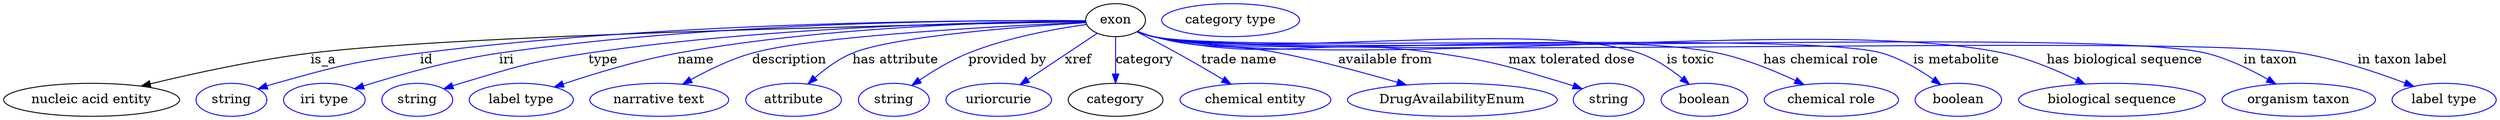 digraph {
	graph [bb="0,0,2704.1,123"];
	node [label="\N"];
	exon	[height=0.5,
		label=exon,
		pos="1206.5,105",
		width=0.9027];
	"nucleic acid entity"	[height=0.5,
		pos="95.542,18",
		width=2.6539];
	exon -> "nucleic acid entity"	[label=is_a,
		lp="347.54,61.5",
		pos="e,149.46,33.018 1173.7,103.42 1035.6,100.86 500.82,89.776 333.54,69 273.89,61.591 206.97,46.958 159.33,35.428"];
	id	[color=blue,
		height=0.5,
		label=string,
		pos="247.54,18",
		width=1.0652];
	exon -> id	[color=blue,
		label=id,
		lp="459.54,61.5",
		pos="e,276.53,29.966 1174,104.35 1069.1,105.09 730.07,104.38 452.54,69 381.81,59.984 364.19,55.278 295.54,36 292.43,35.128 289.24,34.158 \
286.04,33.138",
		style=solid];
	iri	[color=blue,
		height=0.5,
		label="iri type",
		pos="348.54,18",
		width=1.2277];
	exon -> iri	[color=blue,
		label=iri,
		lp="546.54,61.5",
		pos="e,381.71,30.157 1174,104.43 1076.9,105.24 780.71,104.41 538.54,69 487.11,61.48 429.59,45.196 391.45,33.247",
		style=solid];
	type	[color=blue,
		height=0.5,
		label=string,
		pos="449.54,18",
		width=1.0652];
	exon -> type	[color=blue,
		label=type,
		lp="650.54,61.5",
		pos="e,478.45,30.034 1174.1,103.98 1086.5,103.5 838.24,99.352 634.54,69 572.17,59.706 556.95,54.087 496.54,36 493.78,35.172 490.93,34.272 \
488.08,33.332",
		style=solid];
	name	[color=blue,
		height=0.5,
		label="label type",
		pos="562.54,18",
		width=1.5707];
	exon -> name	[color=blue,
		label=name,
		lp="751.54,61.5",
		pos="e,598.26,32.003 1174,103.99 1096.6,103.45 895.86,99.002 731.54,69 688.8,61.197 641.49,46.669 607.82,35.276",
		style=solid];
	description	[color=blue,
		height=0.5,
		label="narrative text",
		pos="712.54,18",
		width=2.0943];
	exon -> description	[color=blue,
		label=description,
		lp="852.04,61.5",
		pos="e,737.9,35.208 1174.1,102.71 1092.4,99.187 879.48,88.391 811.54,69 788.89,62.535 765.28,50.831 746.8,40.372",
		style=solid];
	"has attribute"	[color=blue,
		height=0.5,
		label=attribute,
		pos="857.54,18",
		width=1.4443];
	exon -> "has attribute"	[color=blue,
		label="has attribute",
		lp="967.54,61.5",
		pos="e,873.01,35.361 1174.2,102.25 1109.4,98.387 965.76,87.924 920.54,69 905.82,62.841 891.69,52.219 880.56,42.344",
		style=solid];
	"provided by"	[color=blue,
		height=0.5,
		label=string,
		pos="965.54,18",
		width=1.0652];
	exon -> "provided by"	[color=blue,
		label="provided by",
		lp="1089,61.5",
		pos="e,985.16,33.752 1174.9,100.29 1142,95.695 1089.2,86.265 1046.5,69 1027.8,61.44 1008.6,49.724 993.51,39.533",
		style=solid];
	xref	[color=blue,
		height=0.5,
		label=uriorcurie,
		pos="1079.5,18",
		width=1.5887];
	exon -> xref	[color=blue,
		label=xref,
		lp="1166,61.5",
		pos="e,1102.7,34.491 1186.7,90.719 1166.4,77.162 1134.7,55.918 1111,40.064",
		style=solid];
	category	[height=0.5,
		pos="1206.5,18",
		width=1.4263];
	exon -> category	[color=blue,
		label=category,
		lp="1238,61.5",
		pos="e,1206.5,36.175 1206.5,86.799 1206.5,75.163 1206.5,59.548 1206.5,46.237",
		style=solid];
	"trade name"	[color=blue,
		height=0.5,
		label="chemical entity",
		pos="1357.5,18",
		width=2.2748];
	exon -> "trade name"	[color=blue,
		label="trade name",
		lp="1340.5,61.5",
		pos="e,1331.3,35.143 1229.7,92.325 1242.6,85.665 1259.1,77.06 1273.5,69 1289.7,59.957 1307.4,49.52 1322.4,40.529",
		style=solid];
	"available from"	[color=blue,
		height=0.5,
		label=DrugAvailabilityEnum,
		pos="1571.5,18",
		width=3.1594];
	exon -> "available from"	[color=blue,
		label="available from",
		lp="1499,61.5",
		pos="e,1521.8,34.294 1230.9,92.675 1236.3,90.516 1242,88.474 1247.5,87 1307.3,71.016 1324.9,81.055 1385.5,69 1428.3,60.511 1475.7,47.717 \
1511.9,37.195",
		style=solid];
	"max tolerated dose"	[color=blue,
		height=0.5,
		label=string,
		pos="1741.5,18",
		width=1.0652];
	exon -> "max tolerated dose"	[color=blue,
		label="max tolerated dose",
		lp="1701.5,61.5",
		pos="e,1712.9,29.96 1230.4,92.55 1235.9,90.342 1241.8,88.311 1247.5,87 1380.8,56.398 1419.3,88.753 1554.5,69 1617.8,59.761 1633.3,54.236 \
1694.5,36 1697.4,35.137 1700.4,34.193 1703.4,33.207",
		style=solid];
	"is toxic"	[color=blue,
		height=0.5,
		label=boolean,
		pos="1844.5,18",
		width=1.2999];
	exon -> "is toxic"	[color=blue,
		label="is toxic",
		lp="1830.5,61.5",
		pos="e,1828,35.123 1230.4,92.446 1235.9,90.244 1241.8,88.241 1247.5,87 1362.1,62.16 1663.6,106.66 1774.5,69 1791.4,63.291 1807.7,52.093 \
1820.3,41.739",
		style=solid];
	"has chemical role"	[color=blue,
		height=0.5,
		label="chemical role",
		pos="1982.5,18",
		width=2.022];
	exon -> "has chemical role"	[color=blue,
		label="has chemical role",
		lp="1972,61.5",
		pos="e,1952.9,34.675 1230.4,92.426 1235.9,90.225 1241.8,88.228 1247.5,87 1380.8,58.43 1727.2,97.297 1860.5,69 1889.5,62.859 1920.3,50.182 \
1943.7,39.129",
		style=solid];
	"is metabolite"	[color=blue,
		height=0.5,
		label=boolean,
		pos="2120.5,18",
		width=1.2999];
	exon -> "is metabolite"	[color=blue,
		label="is metabolite",
		lp="2119.5,61.5",
		pos="e,2101.7,34.482 1230.3,92.398 1235.9,90.198 1241.8,88.209 1247.5,87 1333.6,68.854 1954.2,93.73 2038.5,69 2058.3,63.197 2078.2,51.325 \
2093.3,40.606",
		style=solid];
	"has biological sequence"	[color=blue,
		height=0.5,
		label="biological sequence",
		pos="2286.5,18",
		width=2.8164];
	exon -> "has biological sequence"	[color=blue,
		label="has biological sequence",
		lp="2302,61.5",
		pos="e,2257.6,35.253 1230.3,92.384 1235.9,90.185 1241.8,88.199 1247.5,87 1448.3,44.981 1970,112.41 2170.5,69 2197.7,63.112 2226.5,50.779 \
2248.5,39.836",
		style=solid];
	"in taxon"	[color=blue,
		height=0.5,
		label="organism taxon",
		pos="2489.5,18",
		width=2.3109];
	exon -> "in taxon"	[color=blue,
		label="in taxon",
		lp="2459.5,61.5",
		pos="e,2465.1,35.279 1230.3,92.368 1235.9,90.17 1241.8,88.189 1247.5,87 1371.9,61.218 2267.2,99.403 2390.5,69 2413.8,63.257 2437.9,51.258 \
2456.5,40.454",
		style=solid];
	"in taxon label"	[color=blue,
		height=0.5,
		label="label type",
		pos="2647.5,18",
		width=1.5707];
	exon -> "in taxon label"	[color=blue,
		label="in taxon label",
		lp="2602,61.5",
		pos="e,2614.7,32.763 1230.3,92.363 1235.9,90.165 1241.8,88.185 1247.5,87 1383,59.005 2356,91.485 2492.5,69 2531.7,62.552 2574.5,48.151 \
2605.2,36.453",
		style=solid];
	"named thing_category"	[color=blue,
		height=0.5,
		label="category type",
		pos="1331.5,105",
		width=2.0762];
}
